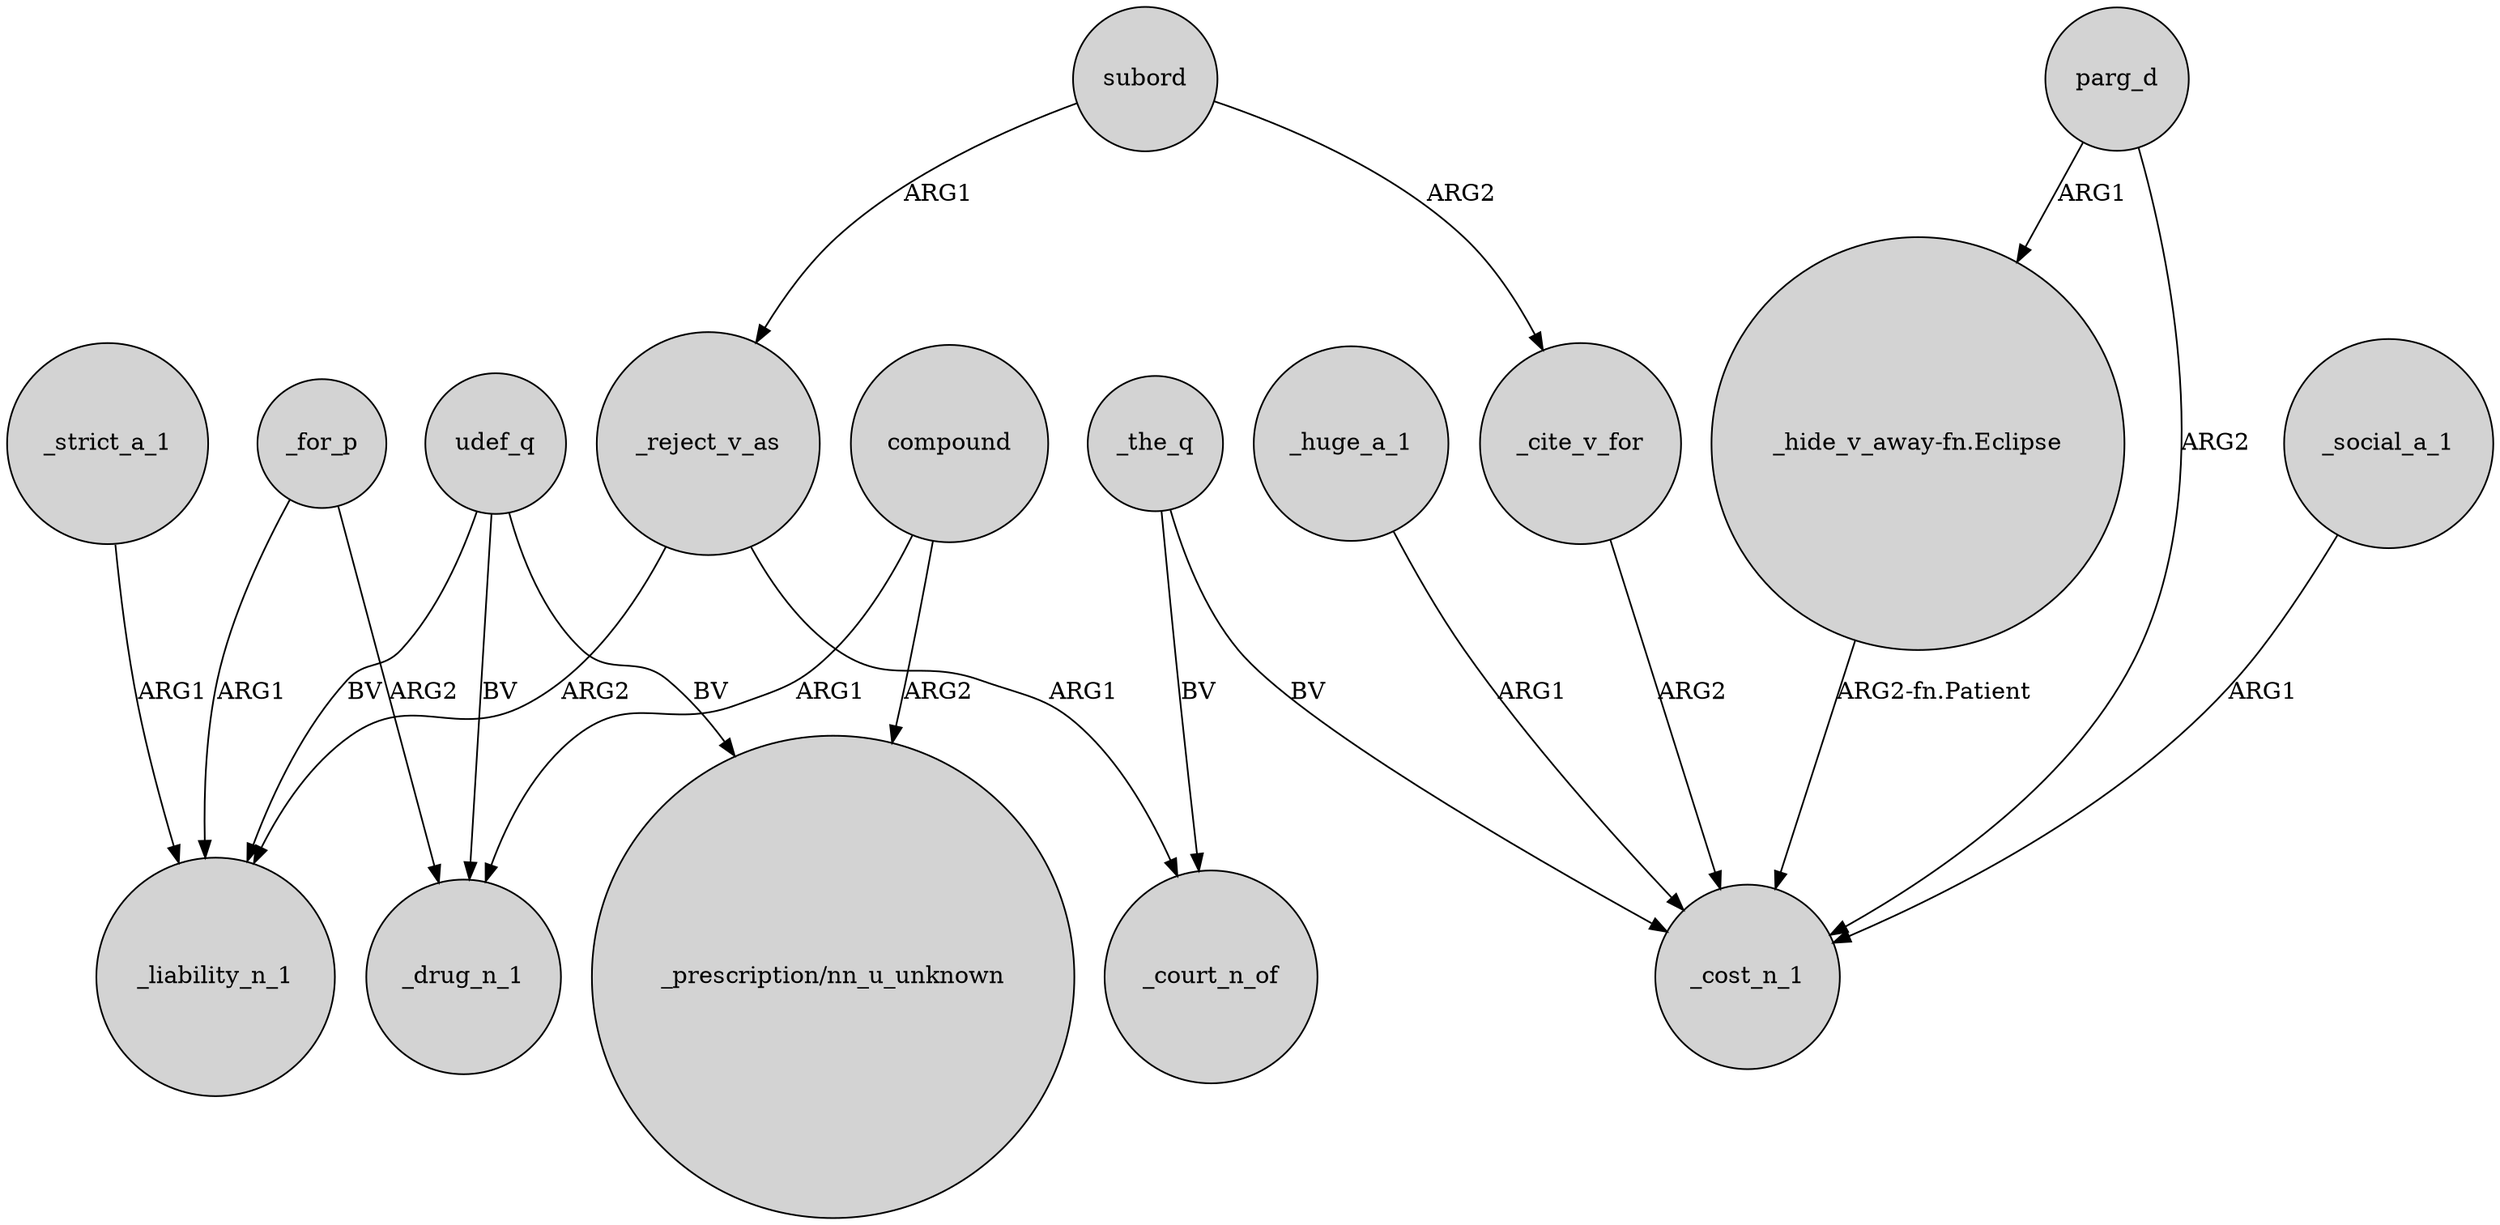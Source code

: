 digraph {
	node [shape=circle style=filled]
	udef_q -> _liability_n_1 [label=BV]
	_huge_a_1 -> _cost_n_1 [label=ARG1]
	udef_q -> "_prescription/nn_u_unknown" [label=BV]
	compound -> "_prescription/nn_u_unknown" [label=ARG2]
	parg_d -> "_hide_v_away-fn.Eclipse" [label=ARG1]
	_reject_v_as -> _liability_n_1 [label=ARG2]
	subord -> _reject_v_as [label=ARG1]
	_reject_v_as -> _court_n_of [label=ARG1]
	_for_p -> _drug_n_1 [label=ARG2]
	subord -> _cite_v_for [label=ARG2]
	_the_q -> _court_n_of [label=BV]
	_social_a_1 -> _cost_n_1 [label=ARG1]
	"_hide_v_away-fn.Eclipse" -> _cost_n_1 [label="ARG2-fn.Patient"]
	parg_d -> _cost_n_1 [label=ARG2]
	udef_q -> _drug_n_1 [label=BV]
	_the_q -> _cost_n_1 [label=BV]
	_cite_v_for -> _cost_n_1 [label=ARG2]
	compound -> _drug_n_1 [label=ARG1]
	_strict_a_1 -> _liability_n_1 [label=ARG1]
	_for_p -> _liability_n_1 [label=ARG1]
}
